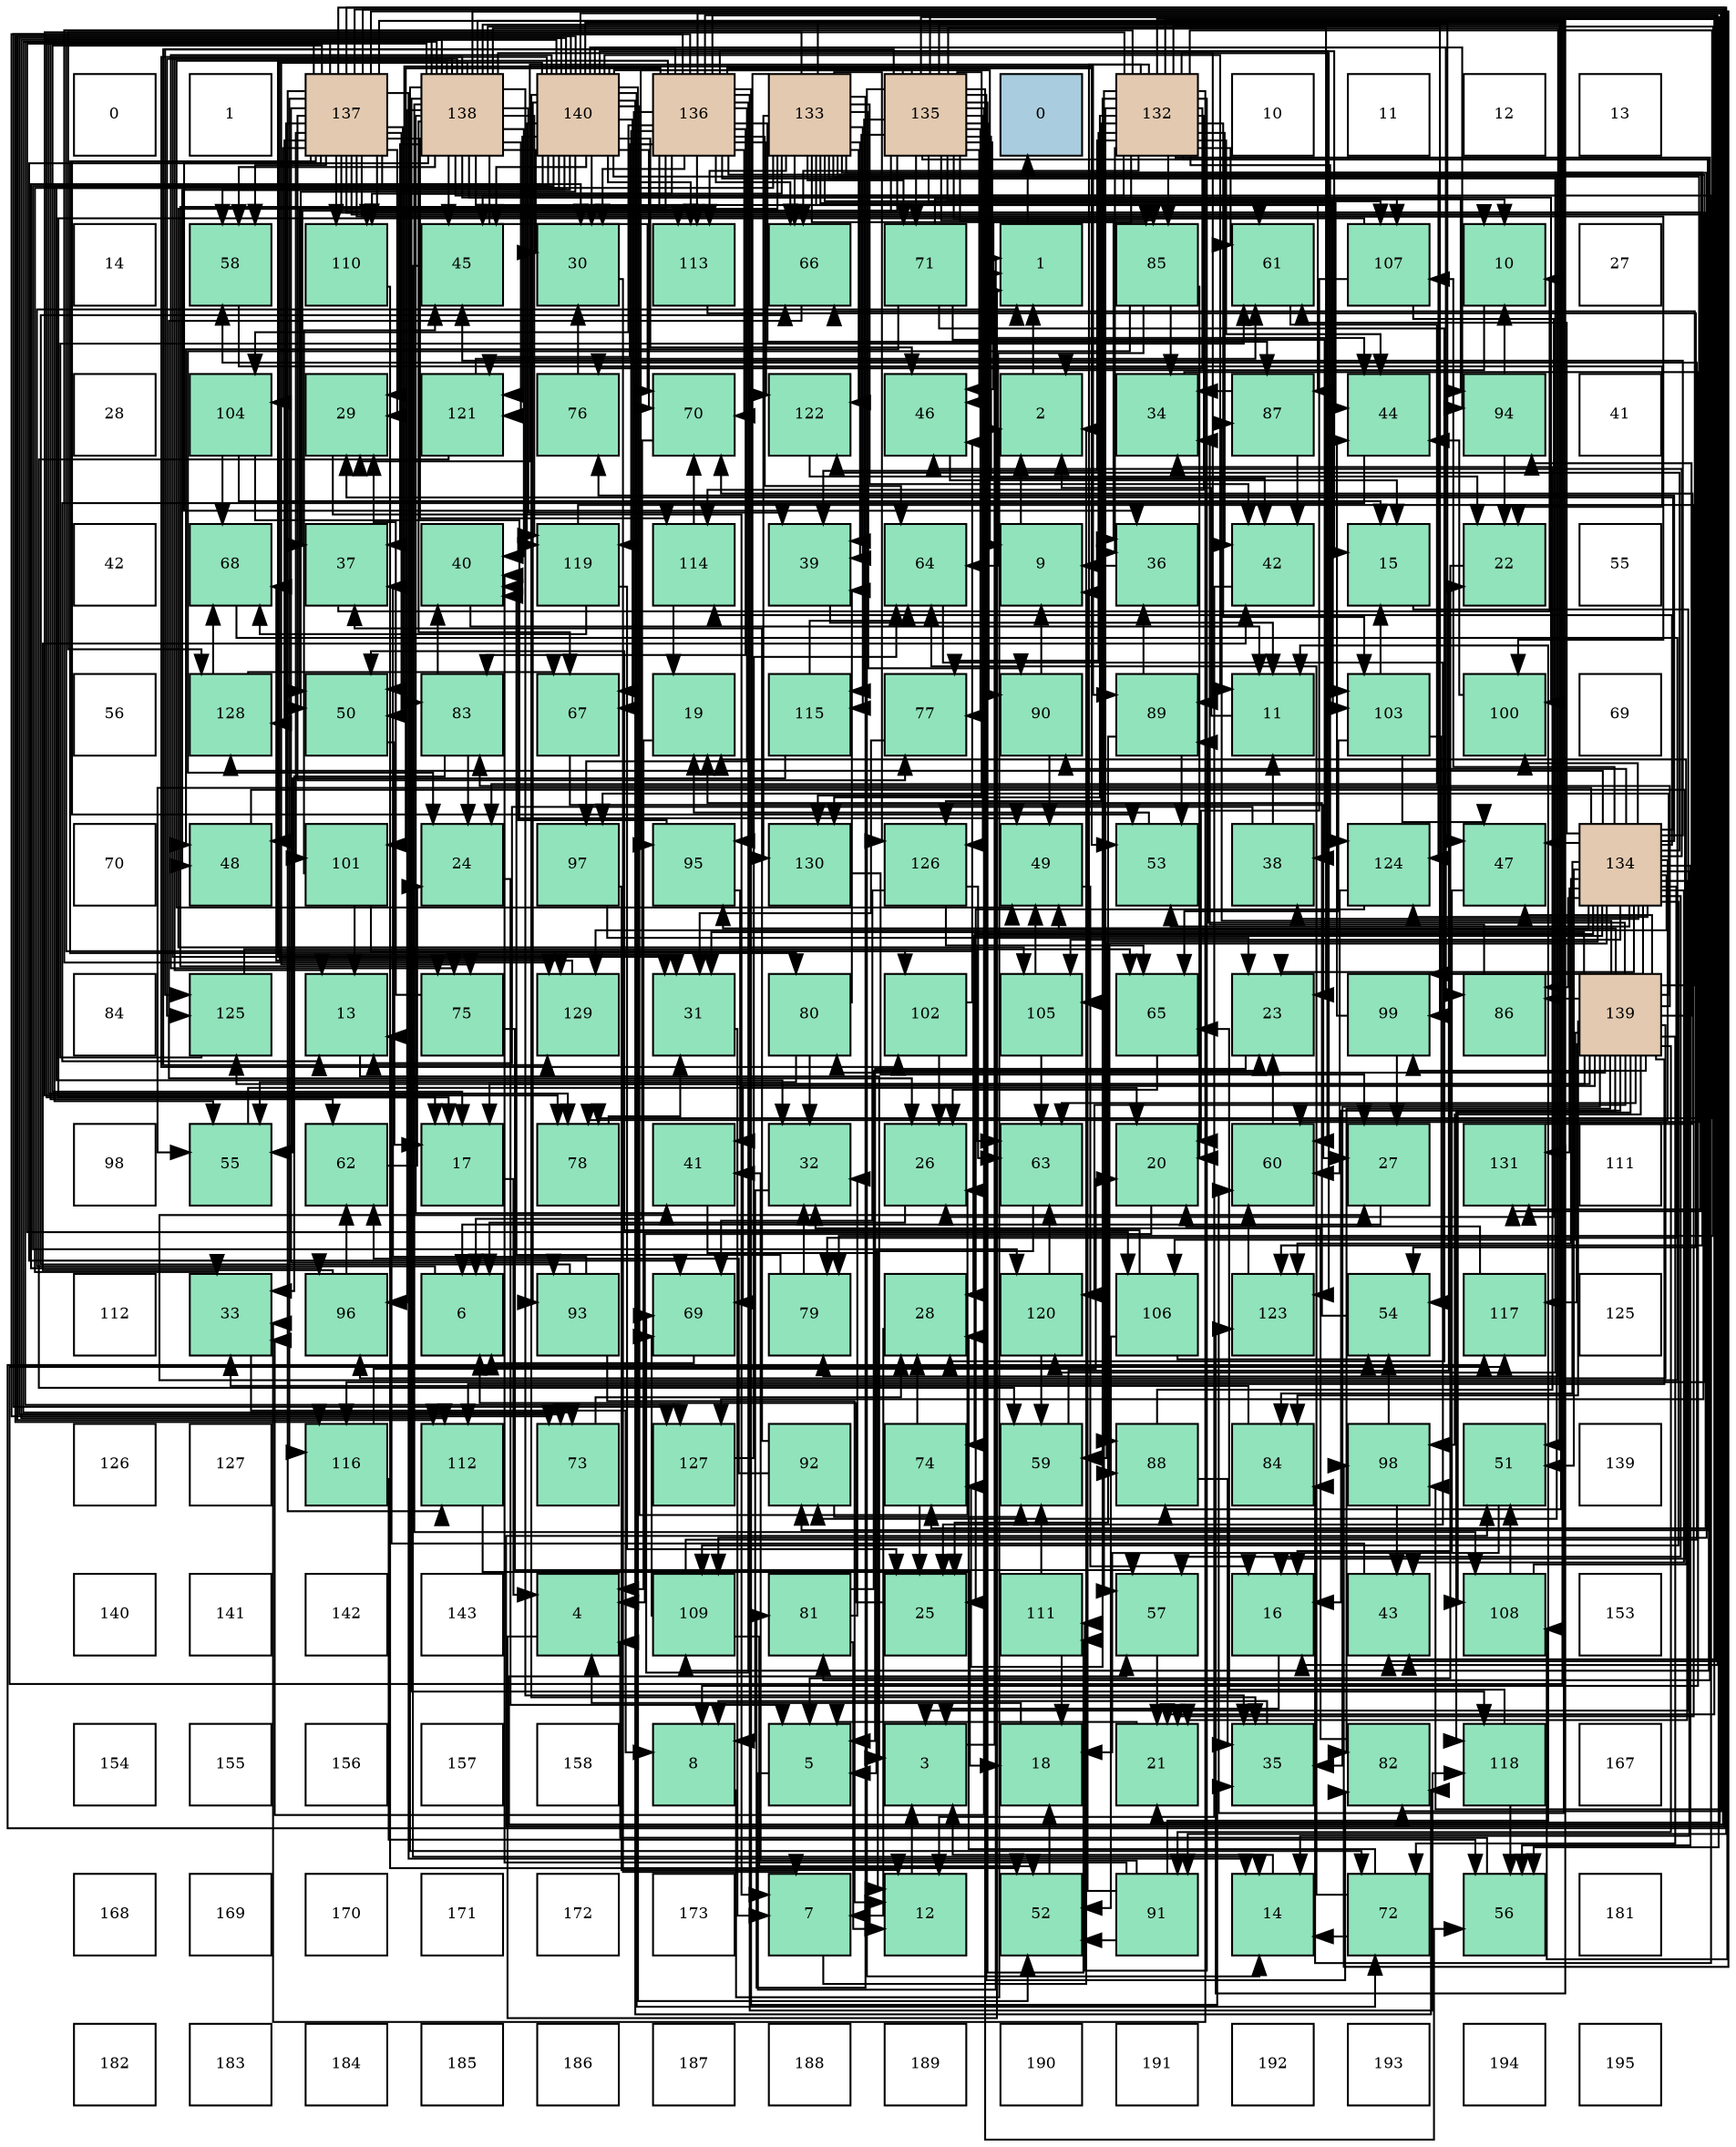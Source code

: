 digraph layout{
 rankdir=TB;
 splines=ortho;
 node [style=filled shape=square fixedsize=true width=0.6];
0[label="0", fontsize=8, fillcolor="#ffffff"];
1[label="1", fontsize=8, fillcolor="#ffffff"];
2[label="137", fontsize=8, fillcolor="#e3c9af"];
3[label="138", fontsize=8, fillcolor="#e3c9af"];
4[label="140", fontsize=8, fillcolor="#e3c9af"];
5[label="136", fontsize=8, fillcolor="#e3c9af"];
6[label="133", fontsize=8, fillcolor="#e3c9af"];
7[label="135", fontsize=8, fillcolor="#e3c9af"];
8[label="0", fontsize=8, fillcolor="#a9ccde"];
9[label="132", fontsize=8, fillcolor="#e3c9af"];
10[label="10", fontsize=8, fillcolor="#ffffff"];
11[label="11", fontsize=8, fillcolor="#ffffff"];
12[label="12", fontsize=8, fillcolor="#ffffff"];
13[label="13", fontsize=8, fillcolor="#ffffff"];
14[label="14", fontsize=8, fillcolor="#ffffff"];
15[label="58", fontsize=8, fillcolor="#91e3bb"];
16[label="110", fontsize=8, fillcolor="#91e3bb"];
17[label="45", fontsize=8, fillcolor="#91e3bb"];
18[label="30", fontsize=8, fillcolor="#91e3bb"];
19[label="113", fontsize=8, fillcolor="#91e3bb"];
20[label="66", fontsize=8, fillcolor="#91e3bb"];
21[label="71", fontsize=8, fillcolor="#91e3bb"];
22[label="1", fontsize=8, fillcolor="#91e3bb"];
23[label="85", fontsize=8, fillcolor="#91e3bb"];
24[label="61", fontsize=8, fillcolor="#91e3bb"];
25[label="107", fontsize=8, fillcolor="#91e3bb"];
26[label="10", fontsize=8, fillcolor="#91e3bb"];
27[label="27", fontsize=8, fillcolor="#ffffff"];
28[label="28", fontsize=8, fillcolor="#ffffff"];
29[label="104", fontsize=8, fillcolor="#91e3bb"];
30[label="29", fontsize=8, fillcolor="#91e3bb"];
31[label="121", fontsize=8, fillcolor="#91e3bb"];
32[label="76", fontsize=8, fillcolor="#91e3bb"];
33[label="70", fontsize=8, fillcolor="#91e3bb"];
34[label="122", fontsize=8, fillcolor="#91e3bb"];
35[label="46", fontsize=8, fillcolor="#91e3bb"];
36[label="2", fontsize=8, fillcolor="#91e3bb"];
37[label="34", fontsize=8, fillcolor="#91e3bb"];
38[label="87", fontsize=8, fillcolor="#91e3bb"];
39[label="44", fontsize=8, fillcolor="#91e3bb"];
40[label="94", fontsize=8, fillcolor="#91e3bb"];
41[label="41", fontsize=8, fillcolor="#ffffff"];
42[label="42", fontsize=8, fillcolor="#ffffff"];
43[label="68", fontsize=8, fillcolor="#91e3bb"];
44[label="37", fontsize=8, fillcolor="#91e3bb"];
45[label="40", fontsize=8, fillcolor="#91e3bb"];
46[label="119", fontsize=8, fillcolor="#91e3bb"];
47[label="114", fontsize=8, fillcolor="#91e3bb"];
48[label="39", fontsize=8, fillcolor="#91e3bb"];
49[label="64", fontsize=8, fillcolor="#91e3bb"];
50[label="9", fontsize=8, fillcolor="#91e3bb"];
51[label="36", fontsize=8, fillcolor="#91e3bb"];
52[label="42", fontsize=8, fillcolor="#91e3bb"];
53[label="15", fontsize=8, fillcolor="#91e3bb"];
54[label="22", fontsize=8, fillcolor="#91e3bb"];
55[label="55", fontsize=8, fillcolor="#ffffff"];
56[label="56", fontsize=8, fillcolor="#ffffff"];
57[label="128", fontsize=8, fillcolor="#91e3bb"];
58[label="50", fontsize=8, fillcolor="#91e3bb"];
59[label="83", fontsize=8, fillcolor="#91e3bb"];
60[label="67", fontsize=8, fillcolor="#91e3bb"];
61[label="19", fontsize=8, fillcolor="#91e3bb"];
62[label="115", fontsize=8, fillcolor="#91e3bb"];
63[label="77", fontsize=8, fillcolor="#91e3bb"];
64[label="90", fontsize=8, fillcolor="#91e3bb"];
65[label="89", fontsize=8, fillcolor="#91e3bb"];
66[label="11", fontsize=8, fillcolor="#91e3bb"];
67[label="103", fontsize=8, fillcolor="#91e3bb"];
68[label="100", fontsize=8, fillcolor="#91e3bb"];
69[label="69", fontsize=8, fillcolor="#ffffff"];
70[label="70", fontsize=8, fillcolor="#ffffff"];
71[label="48", fontsize=8, fillcolor="#91e3bb"];
72[label="101", fontsize=8, fillcolor="#91e3bb"];
73[label="24", fontsize=8, fillcolor="#91e3bb"];
74[label="97", fontsize=8, fillcolor="#91e3bb"];
75[label="95", fontsize=8, fillcolor="#91e3bb"];
76[label="130", fontsize=8, fillcolor="#91e3bb"];
77[label="126", fontsize=8, fillcolor="#91e3bb"];
78[label="49", fontsize=8, fillcolor="#91e3bb"];
79[label="53", fontsize=8, fillcolor="#91e3bb"];
80[label="38", fontsize=8, fillcolor="#91e3bb"];
81[label="124", fontsize=8, fillcolor="#91e3bb"];
82[label="47", fontsize=8, fillcolor="#91e3bb"];
83[label="134", fontsize=8, fillcolor="#e3c9af"];
84[label="84", fontsize=8, fillcolor="#ffffff"];
85[label="125", fontsize=8, fillcolor="#91e3bb"];
86[label="13", fontsize=8, fillcolor="#91e3bb"];
87[label="75", fontsize=8, fillcolor="#91e3bb"];
88[label="129", fontsize=8, fillcolor="#91e3bb"];
89[label="31", fontsize=8, fillcolor="#91e3bb"];
90[label="80", fontsize=8, fillcolor="#91e3bb"];
91[label="102", fontsize=8, fillcolor="#91e3bb"];
92[label="105", fontsize=8, fillcolor="#91e3bb"];
93[label="65", fontsize=8, fillcolor="#91e3bb"];
94[label="23", fontsize=8, fillcolor="#91e3bb"];
95[label="99", fontsize=8, fillcolor="#91e3bb"];
96[label="86", fontsize=8, fillcolor="#91e3bb"];
97[label="139", fontsize=8, fillcolor="#e3c9af"];
98[label="98", fontsize=8, fillcolor="#ffffff"];
99[label="55", fontsize=8, fillcolor="#91e3bb"];
100[label="62", fontsize=8, fillcolor="#91e3bb"];
101[label="17", fontsize=8, fillcolor="#91e3bb"];
102[label="78", fontsize=8, fillcolor="#91e3bb"];
103[label="41", fontsize=8, fillcolor="#91e3bb"];
104[label="32", fontsize=8, fillcolor="#91e3bb"];
105[label="26", fontsize=8, fillcolor="#91e3bb"];
106[label="63", fontsize=8, fillcolor="#91e3bb"];
107[label="20", fontsize=8, fillcolor="#91e3bb"];
108[label="60", fontsize=8, fillcolor="#91e3bb"];
109[label="27", fontsize=8, fillcolor="#91e3bb"];
110[label="131", fontsize=8, fillcolor="#91e3bb"];
111[label="111", fontsize=8, fillcolor="#ffffff"];
112[label="112", fontsize=8, fillcolor="#ffffff"];
113[label="33", fontsize=8, fillcolor="#91e3bb"];
114[label="96", fontsize=8, fillcolor="#91e3bb"];
115[label="6", fontsize=8, fillcolor="#91e3bb"];
116[label="93", fontsize=8, fillcolor="#91e3bb"];
117[label="69", fontsize=8, fillcolor="#91e3bb"];
118[label="79", fontsize=8, fillcolor="#91e3bb"];
119[label="28", fontsize=8, fillcolor="#91e3bb"];
120[label="120", fontsize=8, fillcolor="#91e3bb"];
121[label="106", fontsize=8, fillcolor="#91e3bb"];
122[label="123", fontsize=8, fillcolor="#91e3bb"];
123[label="54", fontsize=8, fillcolor="#91e3bb"];
124[label="117", fontsize=8, fillcolor="#91e3bb"];
125[label="125", fontsize=8, fillcolor="#ffffff"];
126[label="126", fontsize=8, fillcolor="#ffffff"];
127[label="127", fontsize=8, fillcolor="#ffffff"];
128[label="116", fontsize=8, fillcolor="#91e3bb"];
129[label="112", fontsize=8, fillcolor="#91e3bb"];
130[label="73", fontsize=8, fillcolor="#91e3bb"];
131[label="127", fontsize=8, fillcolor="#91e3bb"];
132[label="92", fontsize=8, fillcolor="#91e3bb"];
133[label="74", fontsize=8, fillcolor="#91e3bb"];
134[label="59", fontsize=8, fillcolor="#91e3bb"];
135[label="88", fontsize=8, fillcolor="#91e3bb"];
136[label="84", fontsize=8, fillcolor="#91e3bb"];
137[label="98", fontsize=8, fillcolor="#91e3bb"];
138[label="51", fontsize=8, fillcolor="#91e3bb"];
139[label="139", fontsize=8, fillcolor="#ffffff"];
140[label="140", fontsize=8, fillcolor="#ffffff"];
141[label="141", fontsize=8, fillcolor="#ffffff"];
142[label="142", fontsize=8, fillcolor="#ffffff"];
143[label="143", fontsize=8, fillcolor="#ffffff"];
144[label="4", fontsize=8, fillcolor="#91e3bb"];
145[label="109", fontsize=8, fillcolor="#91e3bb"];
146[label="81", fontsize=8, fillcolor="#91e3bb"];
147[label="25", fontsize=8, fillcolor="#91e3bb"];
148[label="111", fontsize=8, fillcolor="#91e3bb"];
149[label="57", fontsize=8, fillcolor="#91e3bb"];
150[label="16", fontsize=8, fillcolor="#91e3bb"];
151[label="43", fontsize=8, fillcolor="#91e3bb"];
152[label="108", fontsize=8, fillcolor="#91e3bb"];
153[label="153", fontsize=8, fillcolor="#ffffff"];
154[label="154", fontsize=8, fillcolor="#ffffff"];
155[label="155", fontsize=8, fillcolor="#ffffff"];
156[label="156", fontsize=8, fillcolor="#ffffff"];
157[label="157", fontsize=8, fillcolor="#ffffff"];
158[label="158", fontsize=8, fillcolor="#ffffff"];
159[label="8", fontsize=8, fillcolor="#91e3bb"];
160[label="5", fontsize=8, fillcolor="#91e3bb"];
161[label="3", fontsize=8, fillcolor="#91e3bb"];
162[label="18", fontsize=8, fillcolor="#91e3bb"];
163[label="21", fontsize=8, fillcolor="#91e3bb"];
164[label="35", fontsize=8, fillcolor="#91e3bb"];
165[label="82", fontsize=8, fillcolor="#91e3bb"];
166[label="118", fontsize=8, fillcolor="#91e3bb"];
167[label="167", fontsize=8, fillcolor="#ffffff"];
168[label="168", fontsize=8, fillcolor="#ffffff"];
169[label="169", fontsize=8, fillcolor="#ffffff"];
170[label="170", fontsize=8, fillcolor="#ffffff"];
171[label="171", fontsize=8, fillcolor="#ffffff"];
172[label="172", fontsize=8, fillcolor="#ffffff"];
173[label="173", fontsize=8, fillcolor="#ffffff"];
174[label="7", fontsize=8, fillcolor="#91e3bb"];
175[label="12", fontsize=8, fillcolor="#91e3bb"];
176[label="52", fontsize=8, fillcolor="#91e3bb"];
177[label="91", fontsize=8, fillcolor="#91e3bb"];
178[label="14", fontsize=8, fillcolor="#91e3bb"];
179[label="72", fontsize=8, fillcolor="#91e3bb"];
180[label="56", fontsize=8, fillcolor="#91e3bb"];
181[label="181", fontsize=8, fillcolor="#ffffff"];
182[label="182", fontsize=8, fillcolor="#ffffff"];
183[label="183", fontsize=8, fillcolor="#ffffff"];
184[label="184", fontsize=8, fillcolor="#ffffff"];
185[label="185", fontsize=8, fillcolor="#ffffff"];
186[label="186", fontsize=8, fillcolor="#ffffff"];
187[label="187", fontsize=8, fillcolor="#ffffff"];
188[label="188", fontsize=8, fillcolor="#ffffff"];
189[label="189", fontsize=8, fillcolor="#ffffff"];
190[label="190", fontsize=8, fillcolor="#ffffff"];
191[label="191", fontsize=8, fillcolor="#ffffff"];
192[label="192", fontsize=8, fillcolor="#ffffff"];
193[label="193", fontsize=8, fillcolor="#ffffff"];
194[label="194", fontsize=8, fillcolor="#ffffff"];
195[label="195", fontsize=8, fillcolor="#ffffff"];
edge [constraint=false, style=vis];22 -> 8;
36 -> 22;
161 -> 22;
144 -> 22;
160 -> 22;
115 -> 22;
174 -> 36;
159 -> 36;
50 -> 36;
26 -> 36;
66 -> 36;
175 -> 161;
86 -> 161;
178 -> 161;
53 -> 161;
150 -> 161;
101 -> 144;
162 -> 144;
61 -> 144;
107 -> 144;
163 -> 160;
54 -> 160;
94 -> 160;
73 -> 160;
147 -> 115;
105 -> 115;
109 -> 115;
119 -> 174;
30 -> 174;
18 -> 174;
89 -> 174;
104 -> 159;
113 -> 159;
37 -> 159;
164 -> 159;
51 -> 50;
44 -> 26;
80 -> 66;
80 -> 86;
48 -> 66;
45 -> 66;
103 -> 175;
52 -> 175;
151 -> 86;
39 -> 86;
17 -> 178;
35 -> 53;
82 -> 150;
71 -> 150;
78 -> 150;
58 -> 101;
138 -> 162;
176 -> 162;
79 -> 61;
123 -> 61;
99 -> 107;
180 -> 144;
149 -> 163;
15 -> 54;
134 -> 54;
108 -> 94;
24 -> 73;
100 -> 73;
106 -> 160;
49 -> 147;
93 -> 105;
20 -> 105;
60 -> 109;
43 -> 109;
117 -> 115;
33 -> 115;
21 -> 26;
21 -> 119;
21 -> 80;
21 -> 71;
179 -> 178;
179 -> 119;
179 -> 49;
130 -> 119;
133 -> 147;
133 -> 119;
87 -> 30;
87 -> 149;
32 -> 18;
63 -> 89;
102 -> 89;
118 -> 104;
118 -> 45;
90 -> 104;
90 -> 48;
90 -> 99;
146 -> 175;
146 -> 94;
146 -> 104;
165 -> 104;
59 -> 73;
59 -> 113;
59 -> 45;
136 -> 113;
23 -> 107;
23 -> 73;
23 -> 37;
23 -> 49;
96 -> 37;
38 -> 37;
38 -> 52;
135 -> 37;
135 -> 164;
65 -> 147;
65 -> 51;
65 -> 79;
64 -> 50;
64 -> 78;
177 -> 50;
177 -> 66;
177 -> 45;
177 -> 103;
177 -> 176;
132 -> 44;
132 -> 134;
132 -> 100;
116 -> 175;
116 -> 44;
116 -> 20;
40 -> 26;
40 -> 54;
75 -> 45;
75 -> 103;
114 -> 52;
114 -> 100;
74 -> 175;
74 -> 94;
137 -> 151;
137 -> 123;
95 -> 109;
95 -> 39;
68 -> 39;
72 -> 86;
72 -> 17;
72 -> 106;
91 -> 105;
91 -> 35;
67 -> 53;
67 -> 82;
67 -> 123;
67 -> 93;
29 -> 53;
29 -> 78;
29 -> 43;
92 -> 78;
92 -> 106;
121 -> 58;
121 -> 176;
121 -> 123;
25 -> 101;
25 -> 107;
25 -> 105;
152 -> 61;
152 -> 138;
145 -> 176;
145 -> 15;
145 -> 117;
16 -> 176;
148 -> 162;
148 -> 134;
129 -> 162;
19 -> 123;
47 -> 61;
47 -> 33;
62 -> 99;
62 -> 49;
128 -> 107;
128 -> 180;
124 -> 107;
166 -> 180;
166 -> 93;
46 -> 163;
46 -> 147;
46 -> 43;
120 -> 134;
120 -> 106;
31 -> 134;
31 -> 24;
34 -> 54;
122 -> 108;
81 -> 147;
81 -> 108;
85 -> 24;
85 -> 93;
77 -> 106;
77 -> 93;
77 -> 117;
131 -> 49;
57 -> 60;
57 -> 43;
88 -> 43;
76 -> 109;
110 -> 33;
9 -> 163;
9 -> 30;
9 -> 113;
9 -> 51;
9 -> 48;
9 -> 52;
9 -> 39;
9 -> 17;
9 -> 35;
9 -> 180;
9 -> 149;
9 -> 24;
9 -> 20;
9 -> 133;
9 -> 32;
9 -> 63;
9 -> 102;
9 -> 118;
9 -> 146;
9 -> 23;
9 -> 135;
9 -> 132;
9 -> 67;
9 -> 92;
9 -> 148;
9 -> 47;
9 -> 122;
9 -> 81;
9 -> 77;
9 -> 57;
9 -> 88;
9 -> 76;
6 -> 30;
6 -> 113;
6 -> 48;
6 -> 52;
6 -> 39;
6 -> 20;
6 -> 21;
6 -> 102;
6 -> 146;
6 -> 23;
6 -> 135;
6 -> 64;
6 -> 132;
6 -> 75;
6 -> 67;
6 -> 92;
6 -> 25;
6 -> 145;
6 -> 19;
6 -> 62;
6 -> 34;
6 -> 122;
6 -> 81;
6 -> 77;
6 -> 76;
6 -> 110;
83 -> 178;
83 -> 163;
83 -> 94;
83 -> 119;
83 -> 30;
83 -> 80;
83 -> 151;
83 -> 17;
83 -> 35;
83 -> 82;
83 -> 138;
83 -> 79;
83 -> 99;
83 -> 180;
83 -> 149;
83 -> 134;
83 -> 24;
83 -> 133;
83 -> 32;
83 -> 102;
83 -> 118;
83 -> 136;
83 -> 96;
83 -> 135;
83 -> 64;
83 -> 75;
83 -> 95;
83 -> 68;
83 -> 92;
83 -> 25;
83 -> 145;
83 -> 47;
83 -> 34;
83 -> 122;
83 -> 81;
83 -> 57;
83 -> 88;
83 -> 110;
7 -> 178;
7 -> 163;
7 -> 113;
7 -> 51;
7 -> 44;
7 -> 48;
7 -> 52;
7 -> 151;
7 -> 39;
7 -> 35;
7 -> 58;
7 -> 138;
7 -> 180;
7 -> 24;
7 -> 21;
7 -> 63;
7 -> 118;
7 -> 165;
7 -> 23;
7 -> 64;
7 -> 75;
7 -> 67;
7 -> 25;
7 -> 145;
7 -> 16;
7 -> 148;
7 -> 62;
7 -> 77;
7 -> 88;
7 -> 76;
5 -> 150;
5 -> 18;
5 -> 89;
5 -> 164;
5 -> 151;
5 -> 58;
5 -> 79;
5 -> 108;
5 -> 49;
5 -> 20;
5 -> 60;
5 -> 117;
5 -> 33;
5 -> 130;
5 -> 87;
5 -> 59;
5 -> 38;
5 -> 74;
5 -> 72;
5 -> 29;
5 -> 152;
5 -> 16;
5 -> 19;
5 -> 128;
5 -> 166;
5 -> 46;
5 -> 120;
5 -> 31;
5 -> 34;
5 -> 85;
5 -> 131;
2 -> 26;
2 -> 178;
2 -> 101;
2 -> 30;
2 -> 18;
2 -> 51;
2 -> 71;
2 -> 58;
2 -> 138;
2 -> 79;
2 -> 149;
2 -> 15;
2 -> 108;
2 -> 100;
2 -> 133;
2 -> 63;
2 -> 90;
2 -> 165;
2 -> 59;
2 -> 177;
2 -> 116;
2 -> 68;
2 -> 72;
2 -> 91;
2 -> 29;
2 -> 16;
2 -> 129;
2 -> 19;
2 -> 47;
2 -> 128;
2 -> 124;
2 -> 131;
2 -> 57;
2 -> 110;
3 -> 86;
3 -> 94;
3 -> 18;
3 -> 164;
3 -> 44;
3 -> 48;
3 -> 45;
3 -> 103;
3 -> 17;
3 -> 82;
3 -> 78;
3 -> 15;
3 -> 60;
3 -> 117;
3 -> 33;
3 -> 179;
3 -> 130;
3 -> 87;
3 -> 136;
3 -> 38;
3 -> 65;
3 -> 40;
3 -> 114;
3 -> 137;
3 -> 95;
3 -> 68;
3 -> 91;
3 -> 121;
3 -> 152;
3 -> 129;
3 -> 166;
3 -> 46;
3 -> 31;
3 -> 122;
3 -> 85;
3 -> 131;
97 -> 150;
97 -> 101;
97 -> 89;
97 -> 164;
97 -> 82;
97 -> 78;
97 -> 106;
97 -> 20;
97 -> 117;
97 -> 179;
97 -> 90;
97 -> 165;
97 -> 59;
97 -> 136;
97 -> 96;
97 -> 38;
97 -> 65;
97 -> 177;
97 -> 40;
97 -> 114;
97 -> 74;
97 -> 137;
97 -> 95;
97 -> 121;
97 -> 152;
97 -> 129;
97 -> 124;
97 -> 166;
97 -> 120;
97 -> 85;
4 -> 50;
4 -> 66;
4 -> 53;
4 -> 101;
4 -> 105;
4 -> 18;
4 -> 89;
4 -> 104;
4 -> 164;
4 -> 17;
4 -> 35;
4 -> 71;
4 -> 58;
4 -> 176;
4 -> 99;
4 -> 15;
4 -> 108;
4 -> 60;
4 -> 33;
4 -> 179;
4 -> 130;
4 -> 87;
4 -> 102;
4 -> 165;
4 -> 96;
4 -> 65;
4 -> 116;
4 -> 40;
4 -> 114;
4 -> 137;
4 -> 129;
4 -> 19;
4 -> 128;
4 -> 124;
4 -> 46;
4 -> 120;
4 -> 31;
4 -> 88;
edge [constraint=true, style=invis];
0 -> 14 -> 28 -> 42 -> 56 -> 70 -> 84 -> 98 -> 112 -> 126 -> 140 -> 154 -> 168 -> 182;
1 -> 15 -> 29 -> 43 -> 57 -> 71 -> 85 -> 99 -> 113 -> 127 -> 141 -> 155 -> 169 -> 183;
2 -> 16 -> 30 -> 44 -> 58 -> 72 -> 86 -> 100 -> 114 -> 128 -> 142 -> 156 -> 170 -> 184;
3 -> 17 -> 31 -> 45 -> 59 -> 73 -> 87 -> 101 -> 115 -> 129 -> 143 -> 157 -> 171 -> 185;
4 -> 18 -> 32 -> 46 -> 60 -> 74 -> 88 -> 102 -> 116 -> 130 -> 144 -> 158 -> 172 -> 186;
5 -> 19 -> 33 -> 47 -> 61 -> 75 -> 89 -> 103 -> 117 -> 131 -> 145 -> 159 -> 173 -> 187;
6 -> 20 -> 34 -> 48 -> 62 -> 76 -> 90 -> 104 -> 118 -> 132 -> 146 -> 160 -> 174 -> 188;
7 -> 21 -> 35 -> 49 -> 63 -> 77 -> 91 -> 105 -> 119 -> 133 -> 147 -> 161 -> 175 -> 189;
8 -> 22 -> 36 -> 50 -> 64 -> 78 -> 92 -> 106 -> 120 -> 134 -> 148 -> 162 -> 176 -> 190;
9 -> 23 -> 37 -> 51 -> 65 -> 79 -> 93 -> 107 -> 121 -> 135 -> 149 -> 163 -> 177 -> 191;
10 -> 24 -> 38 -> 52 -> 66 -> 80 -> 94 -> 108 -> 122 -> 136 -> 150 -> 164 -> 178 -> 192;
11 -> 25 -> 39 -> 53 -> 67 -> 81 -> 95 -> 109 -> 123 -> 137 -> 151 -> 165 -> 179 -> 193;
12 -> 26 -> 40 -> 54 -> 68 -> 82 -> 96 -> 110 -> 124 -> 138 -> 152 -> 166 -> 180 -> 194;
13 -> 27 -> 41 -> 55 -> 69 -> 83 -> 97 -> 111 -> 125 -> 139 -> 153 -> 167 -> 181 -> 195;
rank = same {0 -> 1 -> 2 -> 3 -> 4 -> 5 -> 6 -> 7 -> 8 -> 9 -> 10 -> 11 -> 12 -> 13};
rank = same {14 -> 15 -> 16 -> 17 -> 18 -> 19 -> 20 -> 21 -> 22 -> 23 -> 24 -> 25 -> 26 -> 27};
rank = same {28 -> 29 -> 30 -> 31 -> 32 -> 33 -> 34 -> 35 -> 36 -> 37 -> 38 -> 39 -> 40 -> 41};
rank = same {42 -> 43 -> 44 -> 45 -> 46 -> 47 -> 48 -> 49 -> 50 -> 51 -> 52 -> 53 -> 54 -> 55};
rank = same {56 -> 57 -> 58 -> 59 -> 60 -> 61 -> 62 -> 63 -> 64 -> 65 -> 66 -> 67 -> 68 -> 69};
rank = same {70 -> 71 -> 72 -> 73 -> 74 -> 75 -> 76 -> 77 -> 78 -> 79 -> 80 -> 81 -> 82 -> 83};
rank = same {84 -> 85 -> 86 -> 87 -> 88 -> 89 -> 90 -> 91 -> 92 -> 93 -> 94 -> 95 -> 96 -> 97};
rank = same {98 -> 99 -> 100 -> 101 -> 102 -> 103 -> 104 -> 105 -> 106 -> 107 -> 108 -> 109 -> 110 -> 111};
rank = same {112 -> 113 -> 114 -> 115 -> 116 -> 117 -> 118 -> 119 -> 120 -> 121 -> 122 -> 123 -> 124 -> 125};
rank = same {126 -> 127 -> 128 -> 129 -> 130 -> 131 -> 132 -> 133 -> 134 -> 135 -> 136 -> 137 -> 138 -> 139};
rank = same {140 -> 141 -> 142 -> 143 -> 144 -> 145 -> 146 -> 147 -> 148 -> 149 -> 150 -> 151 -> 152 -> 153};
rank = same {154 -> 155 -> 156 -> 157 -> 158 -> 159 -> 160 -> 161 -> 162 -> 163 -> 164 -> 165 -> 166 -> 167};
rank = same {168 -> 169 -> 170 -> 171 -> 172 -> 173 -> 174 -> 175 -> 176 -> 177 -> 178 -> 179 -> 180 -> 181};
rank = same {182 -> 183 -> 184 -> 185 -> 186 -> 187 -> 188 -> 189 -> 190 -> 191 -> 192 -> 193 -> 194 -> 195};
}